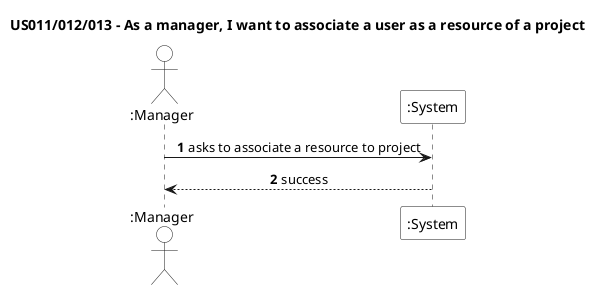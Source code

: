 @startuml

skinparam sequenceMessageAlign center
autonumber

actor ":Manager" as Manager #white
participant ":System" as System #white

title US011/012/013 - As a manager, I want to associate a user as a resource of a project

Manager -> System: asks to associate a resource to project
System --> Manager: success

@enduml
